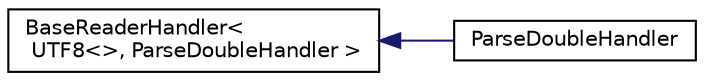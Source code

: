 digraph "Graphical Class Hierarchy"
{
  edge [fontname="Helvetica",fontsize="10",labelfontname="Helvetica",labelfontsize="10"];
  node [fontname="Helvetica",fontsize="10",shape=record];
  rankdir="LR";
  Node0 [label="BaseReaderHandler\<\l UTF8\<\>, ParseDoubleHandler \>",height=0.2,width=0.4,color="black", fillcolor="white", style="filled",URL="$structBaseReaderHandler.html"];
  Node0 -> Node1 [dir="back",color="midnightblue",fontsize="10",style="solid",fontname="Helvetica"];
  Node1 [label="ParseDoubleHandler",height=0.2,width=0.4,color="black", fillcolor="white", style="filled",URL="$structParseDoubleHandler.html"];
}
